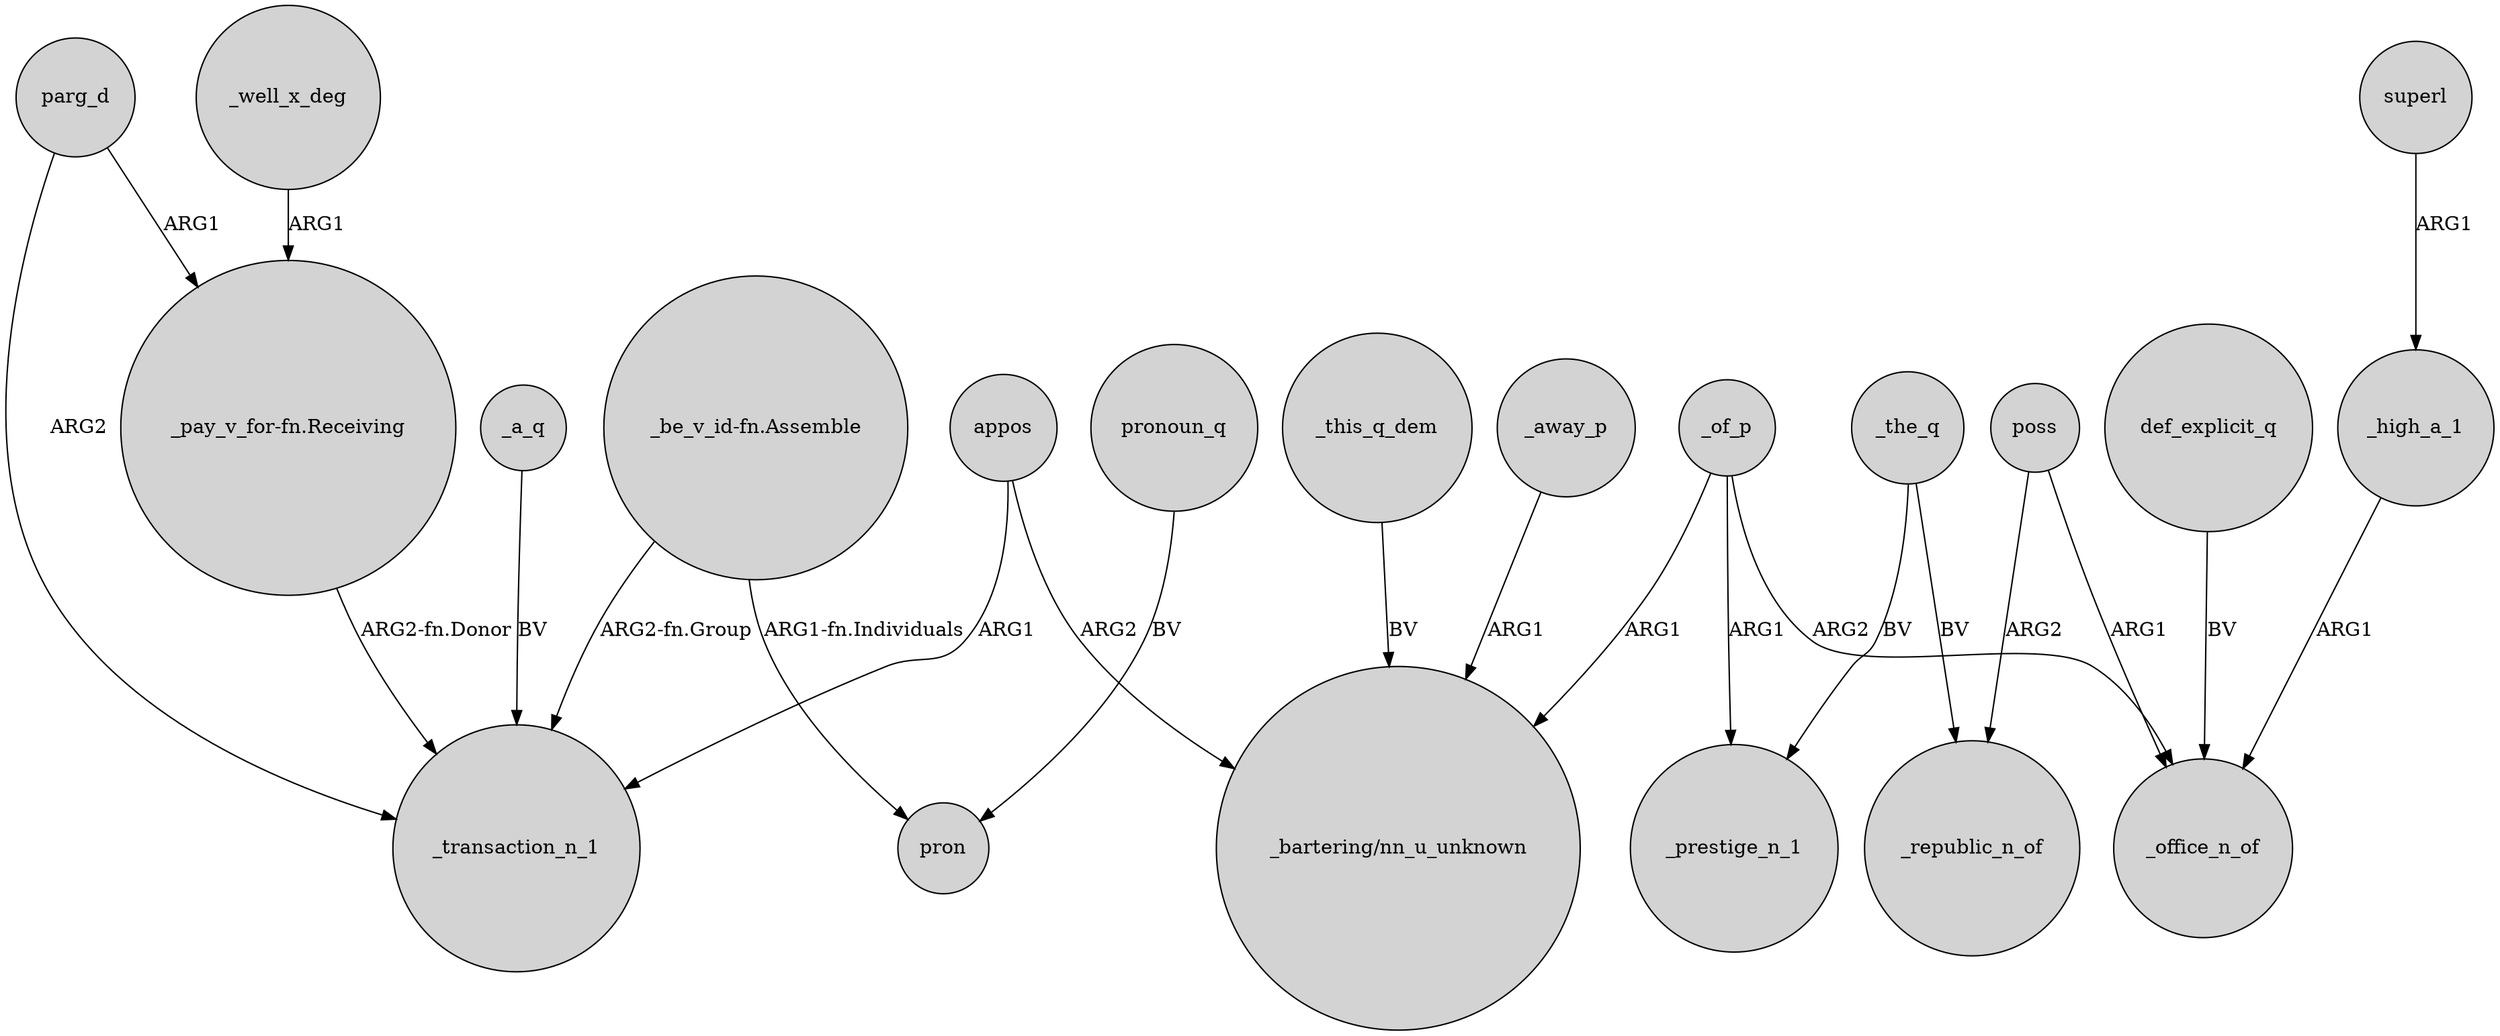digraph {
	node [shape=circle style=filled]
	_away_p -> "_bartering/nn_u_unknown" [label=ARG1]
	_well_x_deg -> "_pay_v_for-fn.Receiving" [label=ARG1]
	parg_d -> _transaction_n_1 [label=ARG2]
	appos -> "_bartering/nn_u_unknown" [label=ARG2]
	"_be_v_id-fn.Assemble" -> pron [label="ARG1-fn.Individuals"]
	_the_q -> _republic_n_of [label=BV]
	_a_q -> _transaction_n_1 [label=BV]
	poss -> _office_n_of [label=ARG1]
	pronoun_q -> pron [label=BV]
	_this_q_dem -> "_bartering/nn_u_unknown" [label=BV]
	poss -> _republic_n_of [label=ARG2]
	def_explicit_q -> _office_n_of [label=BV]
	_of_p -> _office_n_of [label=ARG2]
	"_be_v_id-fn.Assemble" -> _transaction_n_1 [label="ARG2-fn.Group"]
	appos -> _transaction_n_1 [label=ARG1]
	_high_a_1 -> _office_n_of [label=ARG1]
	"_pay_v_for-fn.Receiving" -> _transaction_n_1 [label="ARG2-fn.Donor"]
	_of_p -> _prestige_n_1 [label=ARG1]
	_of_p -> "_bartering/nn_u_unknown" [label=ARG1]
	_the_q -> _prestige_n_1 [label=BV]
	superl -> _high_a_1 [label=ARG1]
	parg_d -> "_pay_v_for-fn.Receiving" [label=ARG1]
}
